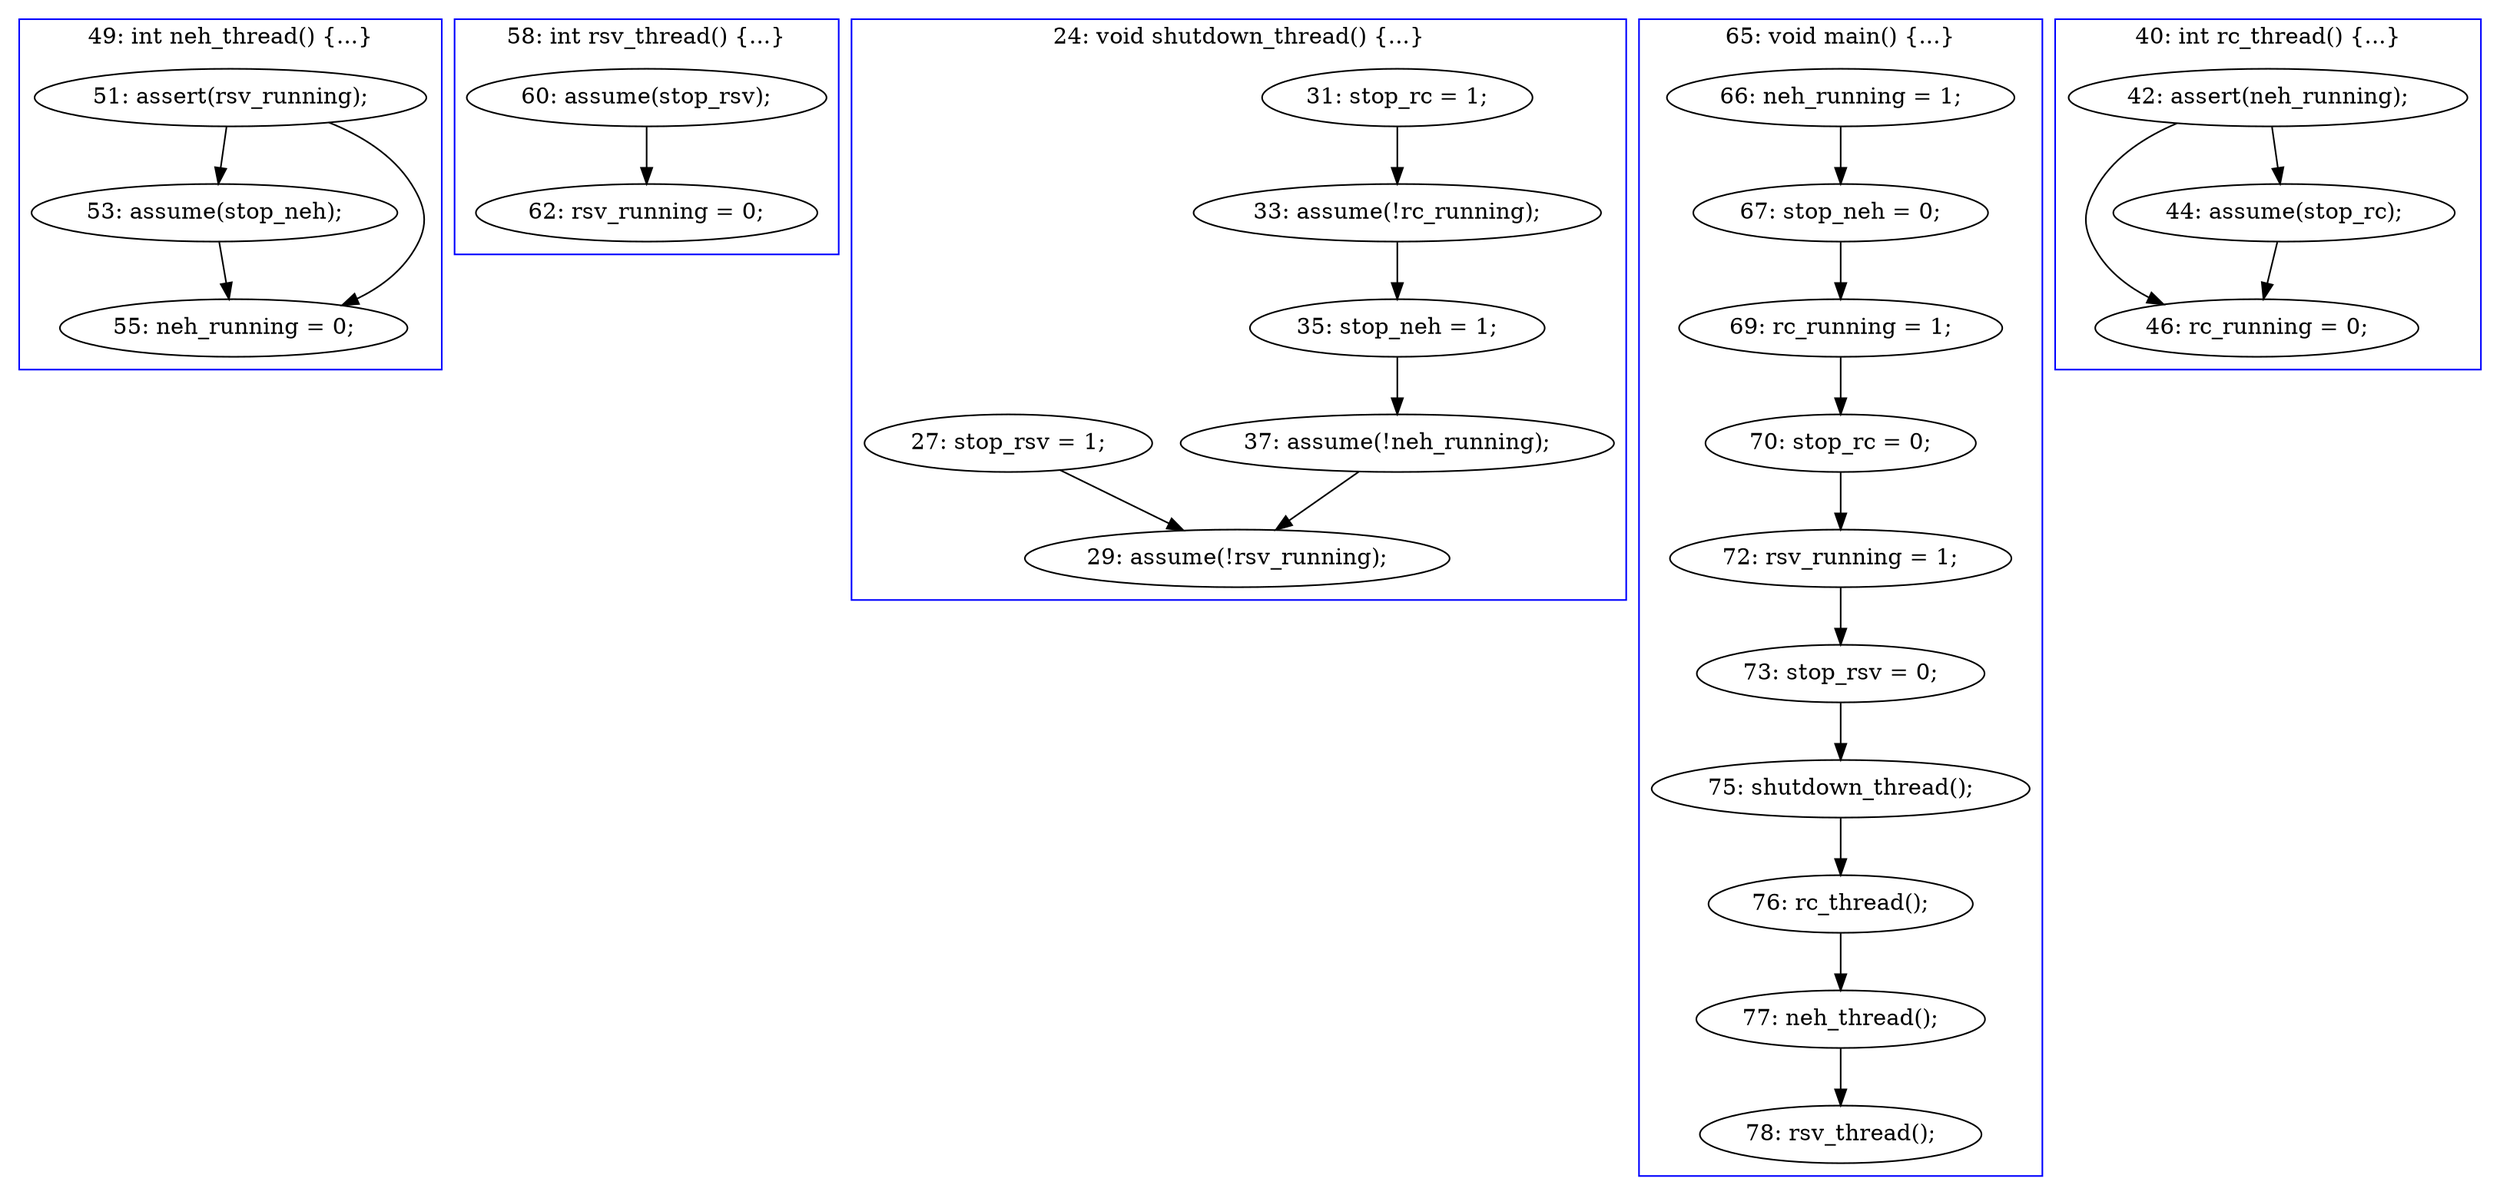 digraph PartialOrder {
	compound = true
	"51: assert(rsv_running);" -> "53: assume(stop_neh);"
	"60: assume(stop_rsv);" -> "62: rsv_running = 0;"
	"35: stop_neh = 1;" -> "37: assume(!neh_running);"
	"72: rsv_running = 1;" -> "73: stop_rsv = 0;"
	"70: stop_rc = 0;" -> "72: rsv_running = 1;"
	"31: stop_rc = 1;" -> "33: assume(!rc_running);"
	"77: neh_thread();" -> "78: rsv_thread();"
	"33: assume(!rc_running);" -> "35: stop_neh = 1;"
	"53: assume(stop_neh);" -> "55: neh_running = 0;"
	"42: assert(neh_running);" -> "46: rc_running = 0;"
	"76: rc_thread();" -> "77: neh_thread();"
	"66: neh_running = 1;" -> "67: stop_neh = 0;"
	"37: assume(!neh_running);" -> "29: assume(!rsv_running);"
	"69: rc_running = 1;" -> "70: stop_rc = 0;"
	"51: assert(rsv_running);" -> "55: neh_running = 0;"
	"75: shutdown_thread();" -> "76: rc_thread();"
	"42: assert(neh_running);" -> "44: assume(stop_rc);"
	"73: stop_rsv = 0;" -> "75: shutdown_thread();"
	"44: assume(stop_rc);" -> "46: rc_running = 0;"
	"67: stop_neh = 0;" -> "69: rc_running = 1;"
	"27: stop_rsv = 1;" -> "29: assume(!rsv_running);"
	subgraph cluster4 {
		label = "40: int rc_thread() {...}"
		color = blue
		"46: rc_running = 0;"  [label = "46: rc_running = 0;"]
		"44: assume(stop_rc);"  [label = "44: assume(stop_rc);"]
		"42: assert(neh_running);"  [label = "42: assert(neh_running);"]
	}
	subgraph cluster1 {
		label = "24: void shutdown_thread() {...}"
		color = blue
		"35: stop_neh = 1;"  [label = "35: stop_neh = 1;"]
		"31: stop_rc = 1;"  [label = "31: stop_rc = 1;"]
		"33: assume(!rc_running);"  [label = "33: assume(!rc_running);"]
		"29: assume(!rsv_running);"  [label = "29: assume(!rsv_running);"]
		"37: assume(!neh_running);"  [label = "37: assume(!neh_running);"]
		"27: stop_rsv = 1;"  [label = "27: stop_rsv = 1;"]
	}
	subgraph cluster5 {
		label = "58: int rsv_thread() {...}"
		color = blue
		"60: assume(stop_rsv);"  [label = "60: assume(stop_rsv);"]
		"62: rsv_running = 0;"  [label = "62: rsv_running = 0;"]
	}
	subgraph cluster2 {
		label = "65: void main() {...}"
		color = blue
		"76: rc_thread();"  [label = "76: rc_thread();"]
		"75: shutdown_thread();"  [label = "75: shutdown_thread();"]
		"69: rc_running = 1;"  [label = "69: rc_running = 1;"]
		"72: rsv_running = 1;"  [label = "72: rsv_running = 1;"]
		"73: stop_rsv = 0;"  [label = "73: stop_rsv = 0;"]
		"77: neh_thread();"  [label = "77: neh_thread();"]
		"78: rsv_thread();"  [label = "78: rsv_thread();"]
		"66: neh_running = 1;"  [label = "66: neh_running = 1;"]
		"70: stop_rc = 0;"  [label = "70: stop_rc = 0;"]
		"67: stop_neh = 0;"  [label = "67: stop_neh = 0;"]
	}
	subgraph cluster3 {
		label = "49: int neh_thread() {...}"
		color = blue
		"53: assume(stop_neh);"  [label = "53: assume(stop_neh);"]
		"55: neh_running = 0;"  [label = "55: neh_running = 0;"]
		"51: assert(rsv_running);"  [label = "51: assert(rsv_running);"]
	}
}